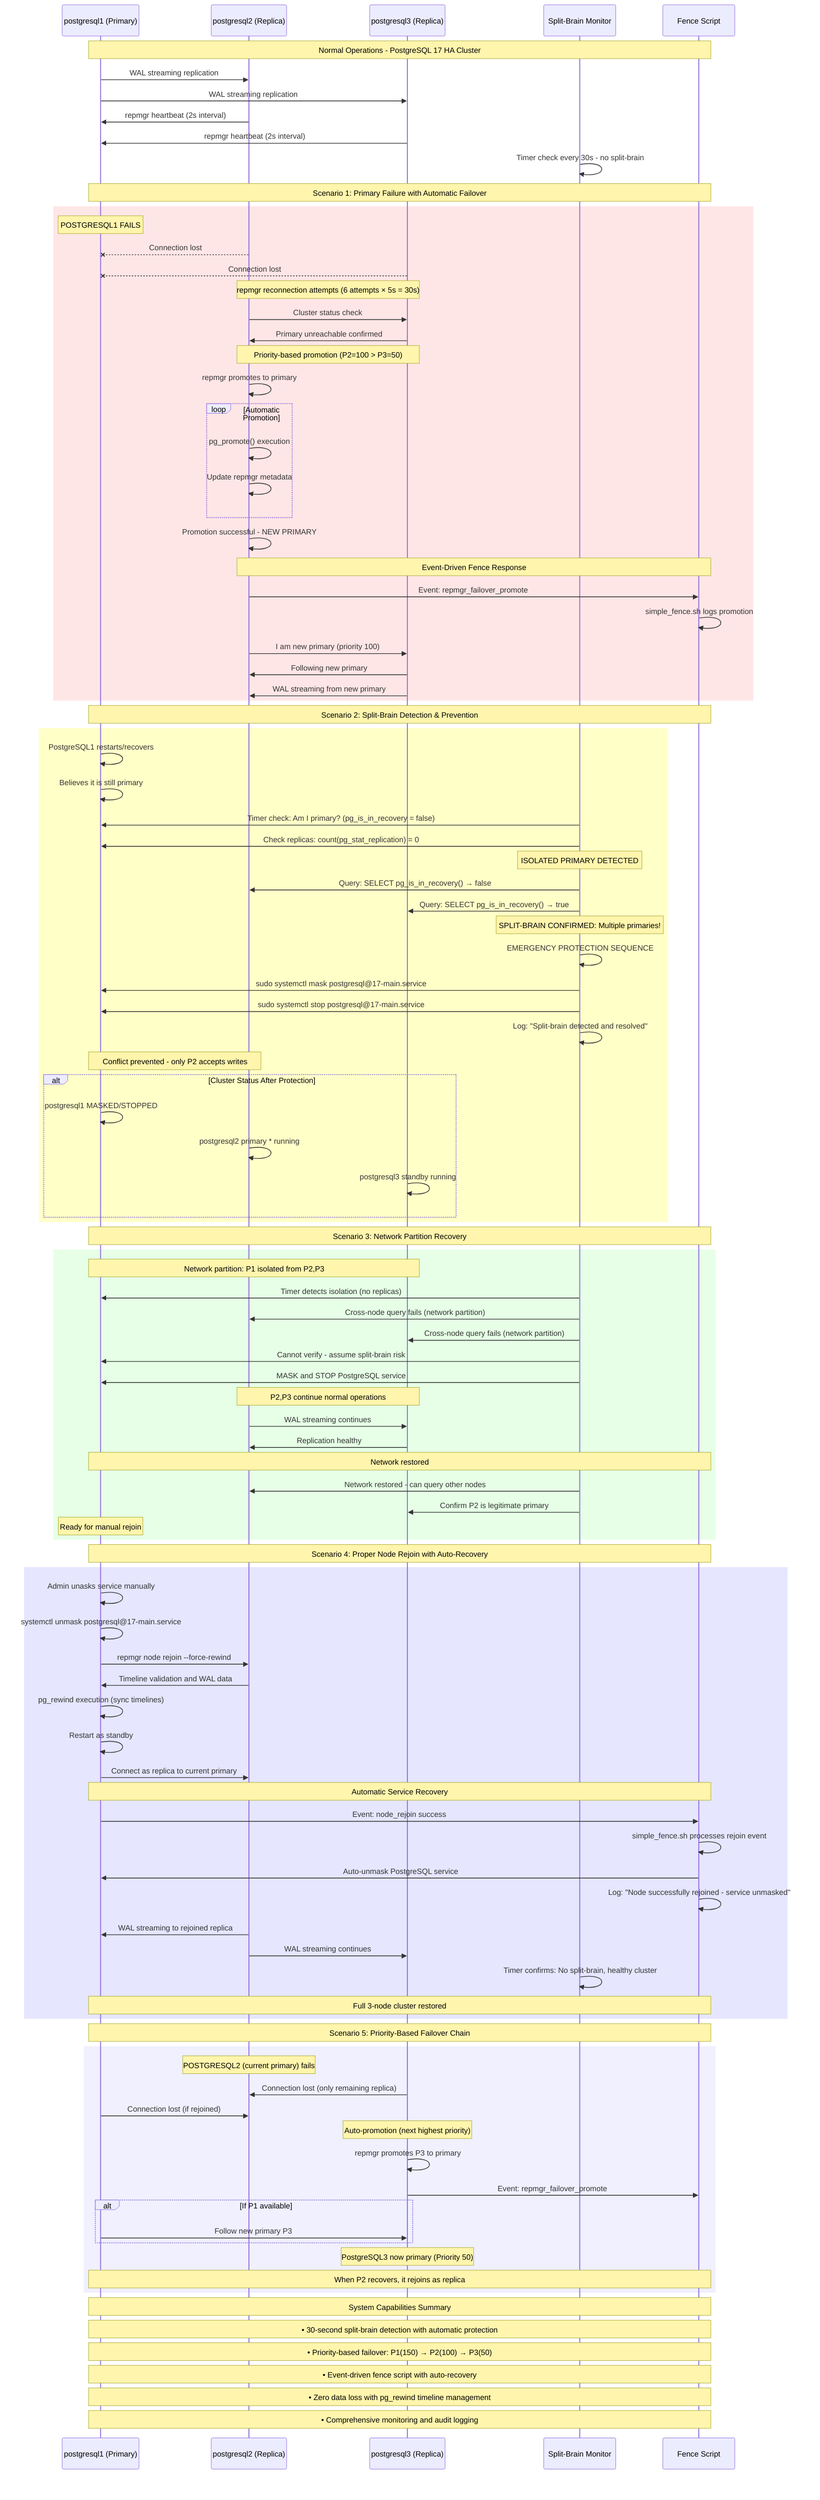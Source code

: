 sequenceDiagram
    participant P1 as postgresql1 (Primary)
    participant P2 as postgresql2 (Replica)
    participant P3 as postgresql3 (Replica)
    participant SB as Split-Brain Monitor
    participant FS as Fence Script

    Note over P1,FS: Normal Operations - PostgreSQL 17 HA Cluster

    P1->>P2: WAL streaming replication
    P1->>P3: WAL streaming replication
    P2->>P1: repmgr heartbeat (2s interval)
    P3->>P1: repmgr heartbeat (2s interval)
    SB->>SB: Timer check every 30s - no split-brain

    Note over P1,FS: Scenario 1: Primary Failure with Automatic Failover

    rect rgb(255, 230, 230)
        Note over P1: POSTGRESQL1 FAILS

        P2--xP1: Connection lost
        P3--xP1: Connection lost

        Note over P2,P3: repmgr reconnection attempts (6 attempts × 5s = 30s)

        P2->>P3: Cluster status check
        P3->>P2: Primary unreachable confirmed

        Note over P2,P3: Priority-based promotion (P2=100 > P3=50)

        P2->>P2: repmgr promotes to primary

        loop Automatic Promotion
            P2->>P2: pg_promote() execution
            P2->>P2: Update repmgr metadata
        end

        P2->>P2: Promotion successful - NEW PRIMARY

        Note over P2,FS: Event-Driven Fence Response

        P2->>FS: Event: repmgr_failover_promote
        FS->>FS: simple_fence.sh logs promotion

        P2->>P3: I am new primary (priority 100)
        P3->>P2: Following new primary
        P3->>P2: WAL streaming from new primary
    end

    Note over P1,FS: Scenario 2: Split-Brain Detection & Prevention

    rect rgb(255, 255, 200)
        P1->>P1: PostgreSQL1 restarts/recovers
        P1->>P1: Believes it is still primary

        SB->>P1: Timer check: Am I primary? (pg_is_in_recovery = false)
        SB->>P1: Check replicas: count(pg_stat_replication) = 0

        Note over SB: ISOLATED PRIMARY DETECTED

        SB->>P2: Query: SELECT pg_is_in_recovery() → false
        SB->>P3: Query: SELECT pg_is_in_recovery() → true

        Note over SB: SPLIT-BRAIN CONFIRMED: Multiple primaries!

        SB->>SB: EMERGENCY PROTECTION SEQUENCE
        SB->>P1: sudo systemctl mask postgresql@17-main.service
        SB->>P1: sudo systemctl stop postgresql@17-main.service
        SB->>SB: Log: "Split-brain detected and resolved"

        Note over P1,P2: Conflict prevented - only P2 accepts writes

        alt Cluster Status After Protection
            P1->>P1: postgresql1 MASKED/STOPPED
            P2->>P2: postgresql2 primary * running
            P3->>P3: postgresql3 standby running
        end
    end

    Note over P1,FS: Scenario 3: Network Partition Recovery

    rect rgb(230, 255, 230)
        Note over P1,P3: Network partition: P1 isolated from P2,P3

        SB->>P1: Timer detects isolation (no replicas)
        SB->>P2: Cross-node query fails (network partition)
        SB->>P3: Cross-node query fails (network partition)

        SB->>P1: Cannot verify - assume split-brain risk
        SB->>P1: MASK and STOP PostgreSQL service

        Note over P2,P3: P2,P3 continue normal operations

        P2->>P3: WAL streaming continues
        P3->>P2: Replication healthy

        Note over P1,FS: Network restored

        SB->>P2: Network restored - can query other nodes
        SB->>P3: Confirm P2 is legitimate primary

        Note over P1: Ready for manual rejoin
    end

    Note over P1,FS: Scenario 4: Proper Node Rejoin with Auto-Recovery

    rect rgb(230, 230, 255)
        P1->>P1: Admin unasks service manually
        P1->>P1: systemctl unmask postgresql@17-main.service

        P1->>P2: repmgr node rejoin --force-rewind

        P2->>P1: Timeline validation and WAL data
        P1->>P1: pg_rewind execution (sync timelines)
        P1->>P1: Restart as standby

        P1->>P2: Connect as replica to current primary

        Note over P1,FS: Automatic Service Recovery

        P1->>FS: Event: node_rejoin success
        FS->>FS: simple_fence.sh processes rejoin event
        FS->>P1: Auto-unmask PostgreSQL service
        FS->>FS: Log: "Node successfully rejoined - service unmasked"

        P2->>P1: WAL streaming to rejoined replica
        P2->>P3: WAL streaming continues

        SB->>SB: Timer confirms: No split-brain, healthy cluster

        Note over P1,FS: Full 3-node cluster restored
    end

    Note over P1,FS: Scenario 5: Priority-Based Failover Chain

    rect rgb(240, 240, 255)
        Note over P2: POSTGRESQL2 (current primary) fails

        P3->>P2: Connection lost (only remaining replica)
        P1->>P2: Connection lost (if rejoined)

        Note over P3: Auto-promotion (next highest priority)

        P3->>P3: repmgr promotes P3 to primary
        P3->>FS: Event: repmgr_failover_promote

        alt If P1 available
            P1->>P3: Follow new primary P3
        end

        Note over P3: PostgreSQL3 now primary (Priority 50)

        Note over P1,FS: When P2 recovers, it rejoins as replica
    end

    Note over P1,FS: System Capabilities Summary
    Note over P1,FS: • 30-second split-brain detection with automatic protection
    Note over P1,FS: • Priority-based failover: P1(150) → P2(100) → P3(50)
    Note over P1,FS: • Event-driven fence script with auto-recovery
    Note over P1,FS: • Zero data loss with pg_rewind timeline management
    Note over P1,FS: • Comprehensive monitoring and audit logging